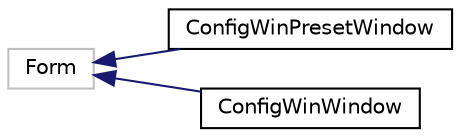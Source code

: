 digraph "Graphical Class Hierarchy"
{
  edge [fontname="Helvetica",fontsize="10",labelfontname="Helvetica",labelfontsize="10"];
  node [fontname="Helvetica",fontsize="10",shape=record];
  rankdir="LR";
  Node30 [label="Form",height=0.2,width=0.4,color="grey75", fillcolor="white", style="filled"];
  Node30 -> Node0 [dir="back",color="midnightblue",fontsize="10",style="solid",fontname="Helvetica"];
  Node0 [label="ConfigWinPresetWindow",height=0.2,width=0.4,color="black", fillcolor="white", style="filled",URL="$classConfigWinPresetWindow.html",tooltip="A window containing a list of presets. "];
  Node30 -> Node32 [dir="back",color="midnightblue",fontsize="10",style="solid",fontname="Helvetica"];
  Node32 [label="ConfigWinWindow",height=0.2,width=0.4,color="black", fillcolor="white", style="filled",URL="$classConfigWinWindow.html",tooltip="A window containing a list of commands. "];
}
